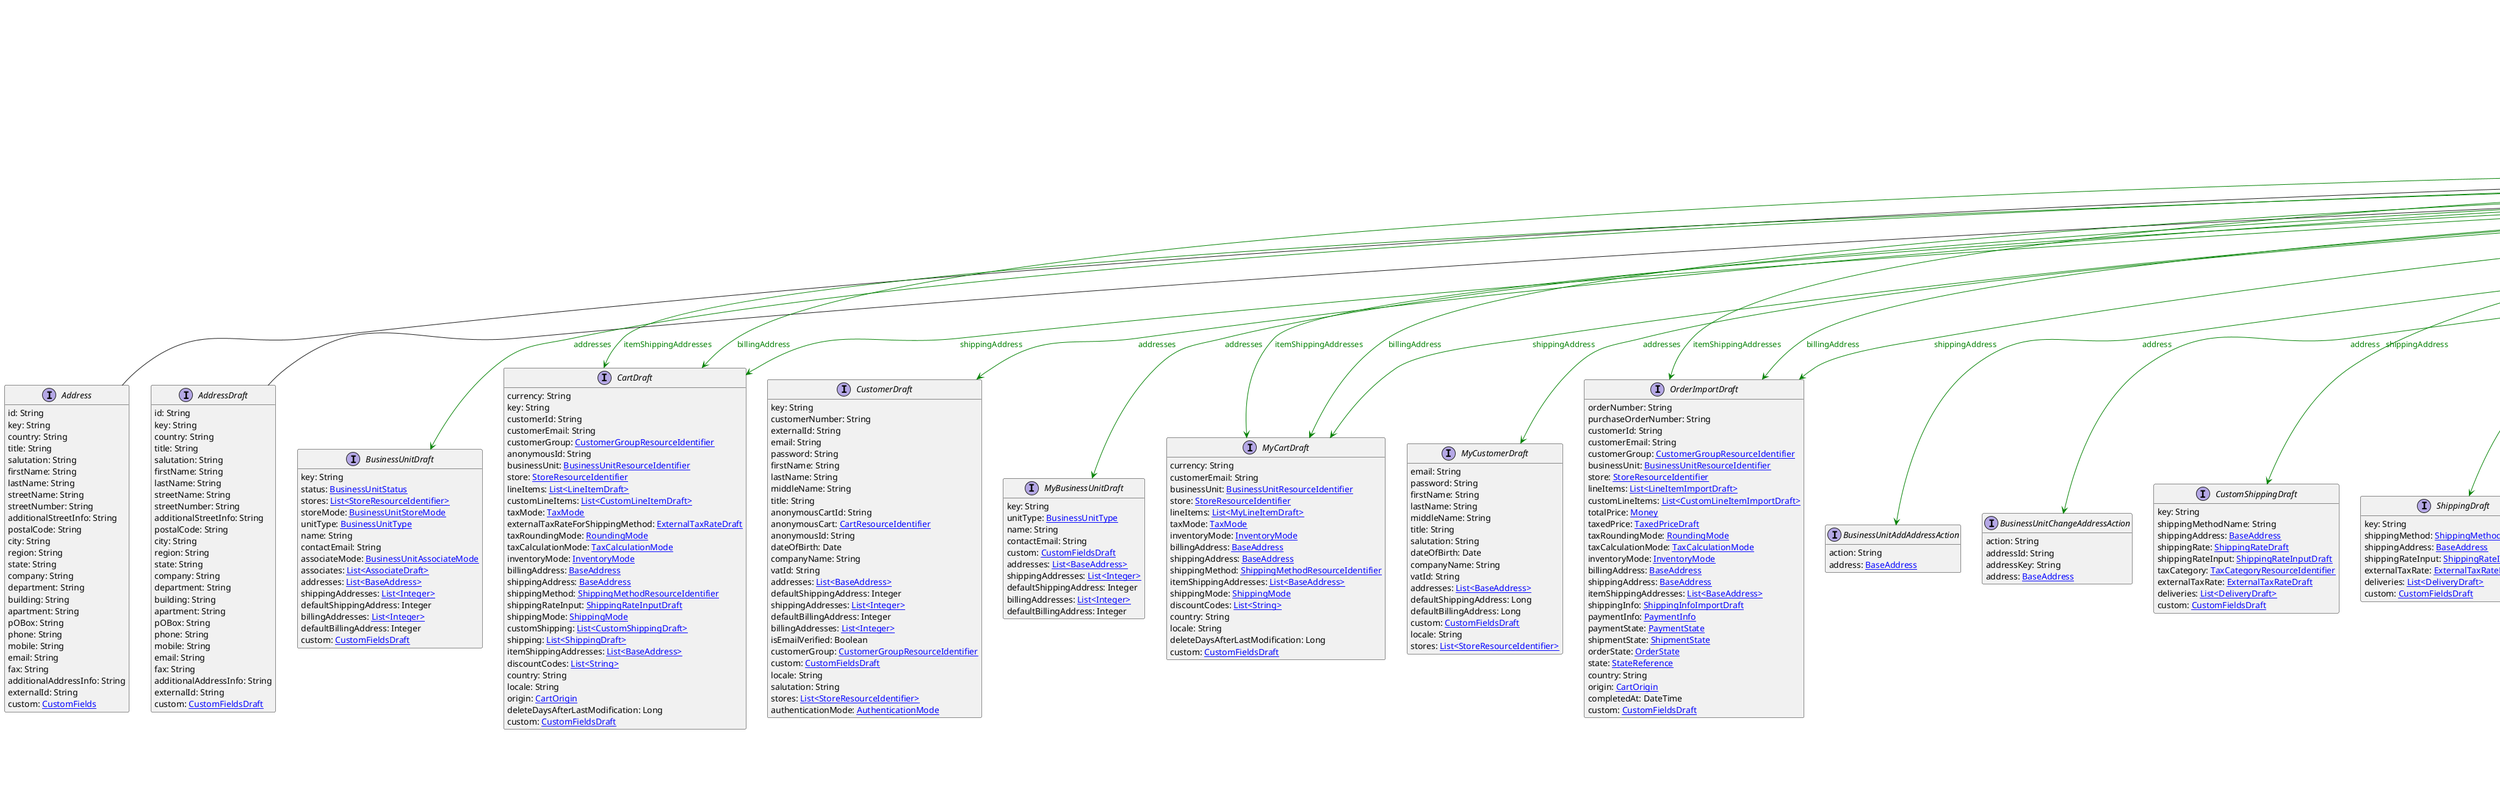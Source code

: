 @startuml

hide empty fields
hide empty methods
legend
|= |= line |
|<back:black>   </back>| inheritance |
|<back:green>   </back>| property reference |
|<back:blue>   </back>| discriminated class |
endlegend
interface BaseAddress [[BaseAddress.svg]]  {
    id: String
    key: String
    country: String
    title: String
    salutation: String
    firstName: String
    lastName: String
    streetName: String
    streetNumber: String
    additionalStreetInfo: String
    postalCode: String
    city: String
    region: String
    state: String
    company: String
    department: String
    building: String
    apartment: String
    pOBox: String
    phone: String
    mobile: String
    email: String
    fax: String
    additionalAddressInfo: String
    externalId: String
}

interface Address [[Address.svg]] extends BaseAddress {
    id: String
    key: String
    country: String
    title: String
    salutation: String
    firstName: String
    lastName: String
    streetName: String
    streetNumber: String
    additionalStreetInfo: String
    postalCode: String
    city: String
    region: String
    state: String
    company: String
    department: String
    building: String
    apartment: String
    pOBox: String
    phone: String
    mobile: String
    email: String
    fax: String
    additionalAddressInfo: String
    externalId: String
    custom: [[CustomFields.svg CustomFields]]
}
interface AddressDraft [[AddressDraft.svg]] extends BaseAddress {
    id: String
    key: String
    country: String
    title: String
    salutation: String
    firstName: String
    lastName: String
    streetName: String
    streetNumber: String
    additionalStreetInfo: String
    postalCode: String
    city: String
    region: String
    state: String
    company: String
    department: String
    building: String
    apartment: String
    pOBox: String
    phone: String
    mobile: String
    email: String
    fax: String
    additionalAddressInfo: String
    externalId: String
    custom: [[CustomFieldsDraft.svg CustomFieldsDraft]]
}

interface BusinessUnitDraft [[BusinessUnitDraft.svg]]  {
    key: String
    status: [[BusinessUnitStatus.svg BusinessUnitStatus]]
    stores: [[StoreResourceIdentifier.svg List<StoreResourceIdentifier>]]
    storeMode: [[BusinessUnitStoreMode.svg BusinessUnitStoreMode]]
    unitType: [[BusinessUnitType.svg BusinessUnitType]]
    name: String
    contactEmail: String
    associateMode: [[BusinessUnitAssociateMode.svg BusinessUnitAssociateMode]]
    associates: [[AssociateDraft.svg List<AssociateDraft>]]
    addresses: [[BaseAddress.svg List<BaseAddress>]]
    shippingAddresses: [[Integer.svg List<Integer>]]
    defaultShippingAddress: Integer
    billingAddresses: [[Integer.svg List<Integer>]]
    defaultBillingAddress: Integer
    custom: [[CustomFieldsDraft.svg CustomFieldsDraft]]
}
interface CartDraft [[CartDraft.svg]]  {
    currency: String
    key: String
    customerId: String
    customerEmail: String
    customerGroup: [[CustomerGroupResourceIdentifier.svg CustomerGroupResourceIdentifier]]
    anonymousId: String
    businessUnit: [[BusinessUnitResourceIdentifier.svg BusinessUnitResourceIdentifier]]
    store: [[StoreResourceIdentifier.svg StoreResourceIdentifier]]
    lineItems: [[LineItemDraft.svg List<LineItemDraft>]]
    customLineItems: [[CustomLineItemDraft.svg List<CustomLineItemDraft>]]
    taxMode: [[TaxMode.svg TaxMode]]
    externalTaxRateForShippingMethod: [[ExternalTaxRateDraft.svg ExternalTaxRateDraft]]
    taxRoundingMode: [[RoundingMode.svg RoundingMode]]
    taxCalculationMode: [[TaxCalculationMode.svg TaxCalculationMode]]
    inventoryMode: [[InventoryMode.svg InventoryMode]]
    billingAddress: [[BaseAddress.svg BaseAddress]]
    shippingAddress: [[BaseAddress.svg BaseAddress]]
    shippingMethod: [[ShippingMethodResourceIdentifier.svg ShippingMethodResourceIdentifier]]
    shippingRateInput: [[ShippingRateInputDraft.svg ShippingRateInputDraft]]
    shippingMode: [[ShippingMode.svg ShippingMode]]
    customShipping: [[CustomShippingDraft.svg List<CustomShippingDraft>]]
    shipping: [[ShippingDraft.svg List<ShippingDraft>]]
    itemShippingAddresses: [[BaseAddress.svg List<BaseAddress>]]
    discountCodes: [[String.svg List<String>]]
    country: String
    locale: String
    origin: [[CartOrigin.svg CartOrigin]]
    deleteDaysAfterLastModification: Long
    custom: [[CustomFieldsDraft.svg CustomFieldsDraft]]
}
interface CustomerDraft [[CustomerDraft.svg]]  {
    key: String
    customerNumber: String
    externalId: String
    email: String
    password: String
    firstName: String
    lastName: String
    middleName: String
    title: String
    anonymousCartId: String
    anonymousCart: [[CartResourceIdentifier.svg CartResourceIdentifier]]
    anonymousId: String
    dateOfBirth: Date
    companyName: String
    vatId: String
    addresses: [[BaseAddress.svg List<BaseAddress>]]
    defaultShippingAddress: Integer
    shippingAddresses: [[Integer.svg List<Integer>]]
    defaultBillingAddress: Integer
    billingAddresses: [[Integer.svg List<Integer>]]
    isEmailVerified: Boolean
    customerGroup: [[CustomerGroupResourceIdentifier.svg CustomerGroupResourceIdentifier]]
    custom: [[CustomFieldsDraft.svg CustomFieldsDraft]]
    locale: String
    salutation: String
    stores: [[StoreResourceIdentifier.svg List<StoreResourceIdentifier>]]
    authenticationMode: [[AuthenticationMode.svg AuthenticationMode]]
}
interface MyBusinessUnitDraft [[MyBusinessUnitDraft.svg]]  {
    key: String
    unitType: [[BusinessUnitType.svg BusinessUnitType]]
    name: String
    contactEmail: String
    custom: [[CustomFieldsDraft.svg CustomFieldsDraft]]
    addresses: [[BaseAddress.svg List<BaseAddress>]]
    shippingAddresses: [[Integer.svg List<Integer>]]
    defaultShippingAddress: Integer
    billingAddresses: [[Integer.svg List<Integer>]]
    defaultBillingAddress: Integer
}
interface MyCartDraft [[MyCartDraft.svg]]  {
    currency: String
    customerEmail: String
    businessUnit: [[BusinessUnitResourceIdentifier.svg BusinessUnitResourceIdentifier]]
    store: [[StoreResourceIdentifier.svg StoreResourceIdentifier]]
    lineItems: [[MyLineItemDraft.svg List<MyLineItemDraft>]]
    taxMode: [[TaxMode.svg TaxMode]]
    inventoryMode: [[InventoryMode.svg InventoryMode]]
    billingAddress: [[BaseAddress.svg BaseAddress]]
    shippingAddress: [[BaseAddress.svg BaseAddress]]
    shippingMethod: [[ShippingMethodResourceIdentifier.svg ShippingMethodResourceIdentifier]]
    itemShippingAddresses: [[BaseAddress.svg List<BaseAddress>]]
    shippingMode: [[ShippingMode.svg ShippingMode]]
    discountCodes: [[String.svg List<String>]]
    country: String
    locale: String
    deleteDaysAfterLastModification: Long
    custom: [[CustomFieldsDraft.svg CustomFieldsDraft]]
}
interface MyCustomerDraft [[MyCustomerDraft.svg]]  {
    email: String
    password: String
    firstName: String
    lastName: String
    middleName: String
    title: String
    salutation: String
    dateOfBirth: Date
    companyName: String
    vatId: String
    addresses: [[BaseAddress.svg List<BaseAddress>]]
    defaultShippingAddress: Long
    defaultBillingAddress: Long
    custom: [[CustomFieldsDraft.svg CustomFieldsDraft]]
    locale: String
    stores: [[StoreResourceIdentifier.svg List<StoreResourceIdentifier>]]
}
interface OrderImportDraft [[OrderImportDraft.svg]]  {
    orderNumber: String
    purchaseOrderNumber: String
    customerId: String
    customerEmail: String
    customerGroup: [[CustomerGroupResourceIdentifier.svg CustomerGroupResourceIdentifier]]
    businessUnit: [[BusinessUnitResourceIdentifier.svg BusinessUnitResourceIdentifier]]
    store: [[StoreResourceIdentifier.svg StoreResourceIdentifier]]
    lineItems: [[LineItemImportDraft.svg List<LineItemImportDraft>]]
    customLineItems: [[CustomLineItemImportDraft.svg List<CustomLineItemImportDraft>]]
    totalPrice: [[Money.svg Money]]
    taxedPrice: [[TaxedPriceDraft.svg TaxedPriceDraft]]
    taxRoundingMode: [[RoundingMode.svg RoundingMode]]
    taxCalculationMode: [[TaxCalculationMode.svg TaxCalculationMode]]
    inventoryMode: [[InventoryMode.svg InventoryMode]]
    billingAddress: [[BaseAddress.svg BaseAddress]]
    shippingAddress: [[BaseAddress.svg BaseAddress]]
    itemShippingAddresses: [[BaseAddress.svg List<BaseAddress>]]
    shippingInfo: [[ShippingInfoImportDraft.svg ShippingInfoImportDraft]]
    paymentInfo: [[PaymentInfo.svg PaymentInfo]]
    paymentState: [[PaymentState.svg PaymentState]]
    shipmentState: [[ShipmentState.svg ShipmentState]]
    orderState: [[OrderState.svg OrderState]]
    state: [[StateReference.svg StateReference]]
    country: String
    origin: [[CartOrigin.svg CartOrigin]]
    completedAt: DateTime
    custom: [[CustomFieldsDraft.svg CustomFieldsDraft]]
}
interface BusinessUnitAddAddressAction [[BusinessUnitAddAddressAction.svg]]  {
    action: String
    address: [[BaseAddress.svg BaseAddress]]
}
interface BusinessUnitChangeAddressAction [[BusinessUnitChangeAddressAction.svg]]  {
    action: String
    addressId: String
    addressKey: String
    address: [[BaseAddress.svg BaseAddress]]
}
interface CustomShippingDraft [[CustomShippingDraft.svg]]  {
    key: String
    shippingMethodName: String
    shippingAddress: [[BaseAddress.svg BaseAddress]]
    shippingRate: [[ShippingRateDraft.svg ShippingRateDraft]]
    shippingRateInput: [[ShippingRateInputDraft.svg ShippingRateInputDraft]]
    taxCategory: [[TaxCategoryResourceIdentifier.svg TaxCategoryResourceIdentifier]]
    externalTaxRate: [[ExternalTaxRateDraft.svg ExternalTaxRateDraft]]
    deliveries: [[DeliveryDraft.svg List<DeliveryDraft>]]
    custom: [[CustomFieldsDraft.svg CustomFieldsDraft]]
}
interface ShippingDraft [[ShippingDraft.svg]]  {
    key: String
    shippingMethod: [[ShippingMethodReference.svg ShippingMethodReference]]
    shippingAddress: [[BaseAddress.svg BaseAddress]]
    shippingRateInput: [[ShippingRateInputDraft.svg ShippingRateInputDraft]]
    externalTaxRate: [[ExternalTaxRateDraft.svg ExternalTaxRateDraft]]
    deliveries: [[DeliveryDraft.svg List<DeliveryDraft>]]
    custom: [[CustomFieldsDraft.svg CustomFieldsDraft]]
}
interface CartAddCustomShippingMethodAction [[CartAddCustomShippingMethodAction.svg]]  {
    action: String
    shippingKey: String
    shippingMethodName: String
    shippingAddress: [[BaseAddress.svg BaseAddress]]
    shippingRate: [[ShippingRateDraft.svg ShippingRateDraft]]
    shippingRateInput: [[ShippingRateInputDraft.svg ShippingRateInputDraft]]
    taxCategory: [[TaxCategoryResourceIdentifier.svg TaxCategoryResourceIdentifier]]
    externalTaxRate: [[ExternalTaxRateDraft.svg ExternalTaxRateDraft]]
    deliveries: [[DeliveryDraft.svg List<DeliveryDraft>]]
    custom: [[CustomFieldsDraft.svg CustomFieldsDraft]]
}
interface CartAddItemShippingAddressAction [[CartAddItemShippingAddressAction.svg]]  {
    action: String
    address: [[BaseAddress.svg BaseAddress]]
}
interface CartAddShippingMethodAction [[CartAddShippingMethodAction.svg]]  {
    action: String
    shippingKey: String
    shippingMethod: [[ShippingMethodResourceIdentifier.svg ShippingMethodResourceIdentifier]]
    shippingAddress: [[BaseAddress.svg BaseAddress]]
    shippingRateInput: [[ShippingRateInputDraft.svg ShippingRateInputDraft]]
    externalTaxRate: [[ExternalTaxRateDraft.svg ExternalTaxRateDraft]]
    deliveries: [[DeliveryDraft.svg List<DeliveryDraft>]]
    custom: [[CustomFieldsDraft.svg CustomFieldsDraft]]
}
interface CartSetBillingAddressAction [[CartSetBillingAddressAction.svg]]  {
    action: String
    address: [[BaseAddress.svg BaseAddress]]
}
interface CartSetShippingAddressAction [[CartSetShippingAddressAction.svg]]  {
    action: String
    address: [[BaseAddress.svg BaseAddress]]
}
interface CartUpdateItemShippingAddressAction [[CartUpdateItemShippingAddressAction.svg]]  {
    action: String
    address: [[BaseAddress.svg BaseAddress]]
}
interface ChannelDraft [[ChannelDraft.svg]]  {
    key: String
    roles: [[ChannelRoleEnum.svg List<ChannelRoleEnum>]]
    name: [[LocalizedString.svg LocalizedString]]
    description: [[LocalizedString.svg LocalizedString]]
    address: [[BaseAddress.svg BaseAddress]]
    custom: [[CustomFieldsDraft.svg CustomFieldsDraft]]
    geoLocation: [[GeoJson.svg GeoJson]]
}
interface ChannelSetAddressAction [[ChannelSetAddressAction.svg]]  {
    action: String
    address: [[BaseAddress.svg BaseAddress]]
}
interface CustomerAddAddressAction [[CustomerAddAddressAction.svg]]  {
    action: String
    address: [[BaseAddress.svg BaseAddress]]
}
interface CustomerChangeAddressAction [[CustomerChangeAddressAction.svg]]  {
    action: String
    addressId: String
    addressKey: String
    address: [[BaseAddress.svg BaseAddress]]
}
interface MyBusinessUnitAddAddressAction [[MyBusinessUnitAddAddressAction.svg]]  {
    action: String
    address: [[BaseAddress.svg BaseAddress]]
}
interface MyBusinessUnitChangeAddressAction [[MyBusinessUnitChangeAddressAction.svg]]  {
    action: String
    addressId: String
    addressKey: String
    address: [[BaseAddress.svg BaseAddress]]
}
interface MyCartAddItemShippingAddressAction [[MyCartAddItemShippingAddressAction.svg]]  {
    action: String
    address: [[BaseAddress.svg BaseAddress]]
}
interface MyCartSetBillingAddressAction [[MyCartSetBillingAddressAction.svg]]  {
    action: String
    address: [[BaseAddress.svg BaseAddress]]
}
interface MyCartSetShippingAddressAction [[MyCartSetShippingAddressAction.svg]]  {
    action: String
    address: [[BaseAddress.svg BaseAddress]]
}
interface MyCartUpdateItemShippingAddressAction [[MyCartUpdateItemShippingAddressAction.svg]]  {
    action: String
    address: [[BaseAddress.svg BaseAddress]]
}
interface MyCustomerAddAddressAction [[MyCustomerAddAddressAction.svg]]  {
    action: String
    address: [[BaseAddress.svg BaseAddress]]
}
interface MyCustomerChangeAddressAction [[MyCustomerChangeAddressAction.svg]]  {
    action: String
    addressId: String
    addressKey: String
    address: [[BaseAddress.svg BaseAddress]]
}
interface StagedOrderAddDeliveryAction [[StagedOrderAddDeliveryAction.svg]]  {
    action: String
    deliveryKey: String
    shippingKey: String
    items: [[DeliveryItem.svg List<DeliveryItem>]]
    address: [[BaseAddress.svg BaseAddress]]
    parcels: [[ParcelDraft.svg List<ParcelDraft>]]
    custom: [[CustomFieldsDraft.svg CustomFieldsDraft]]
}
interface StagedOrderAddItemShippingAddressAction [[StagedOrderAddItemShippingAddressAction.svg]]  {
    action: String
    address: [[BaseAddress.svg BaseAddress]]
}
interface StagedOrderSetBillingAddressAction [[StagedOrderSetBillingAddressAction.svg]]  {
    action: String
    address: [[BaseAddress.svg BaseAddress]]
}
interface StagedOrderSetDeliveryAddressAction [[StagedOrderSetDeliveryAddressAction.svg]]  {
    action: String
    deliveryId: String
    deliveryKey: String
    address: [[BaseAddress.svg BaseAddress]]
}
interface StagedOrderSetShippingAddressAction [[StagedOrderSetShippingAddressAction.svg]]  {
    action: String
    address: [[BaseAddress.svg BaseAddress]]
}
interface StagedOrderSetShippingAddressAndCustomShippingMethodAction [[StagedOrderSetShippingAddressAndCustomShippingMethodAction.svg]]  {
    action: String
    address: [[BaseAddress.svg BaseAddress]]
    shippingMethodName: String
    shippingRate: [[ShippingRateDraft.svg ShippingRateDraft]]
    taxCategory: [[TaxCategoryResourceIdentifier.svg TaxCategoryResourceIdentifier]]
    externalTaxRate: [[ExternalTaxRateDraft.svg ExternalTaxRateDraft]]
}
interface StagedOrderSetShippingAddressAndShippingMethodAction [[StagedOrderSetShippingAddressAndShippingMethodAction.svg]]  {
    action: String
    address: [[BaseAddress.svg BaseAddress]]
    shippingMethod: [[ShippingMethodResourceIdentifier.svg ShippingMethodResourceIdentifier]]
    externalTaxRate: [[ExternalTaxRateDraft.svg ExternalTaxRateDraft]]
}
interface StagedOrderUpdateItemShippingAddressAction [[StagedOrderUpdateItemShippingAddressAction.svg]]  {
    action: String
    address: [[BaseAddress.svg BaseAddress]]
}
interface OrderAddDeliveryAction [[OrderAddDeliveryAction.svg]]  {
    action: String
    deliveryKey: String
    shippingKey: String
    items: [[DeliveryItem.svg List<DeliveryItem>]]
    address: [[BaseAddress.svg BaseAddress]]
    parcels: [[ParcelDraft.svg List<ParcelDraft>]]
    custom: [[CustomFieldsDraft.svg CustomFieldsDraft]]
}
interface OrderAddItemShippingAddressAction [[OrderAddItemShippingAddressAction.svg]]  {
    action: String
    address: [[BaseAddress.svg BaseAddress]]
}
interface OrderSetBillingAddressAction [[OrderSetBillingAddressAction.svg]]  {
    action: String
    address: [[BaseAddress.svg BaseAddress]]
}
interface OrderSetDeliveryAddressAction [[OrderSetDeliveryAddressAction.svg]]  {
    action: String
    deliveryId: String
    deliveryKey: String
    address: [[BaseAddress.svg BaseAddress]]
}
interface OrderSetShippingAddressAction [[OrderSetShippingAddressAction.svg]]  {
    action: String
    address: [[BaseAddress.svg BaseAddress]]
}
interface OrderUpdateItemShippingAddressAction [[OrderUpdateItemShippingAddressAction.svg]]  {
    action: String
    address: [[BaseAddress.svg BaseAddress]]
}

BaseAddress --> BusinessUnitDraft #green;text:green : "addresses"
BaseAddress --> CartDraft #green;text:green : "itemShippingAddresses"
BaseAddress --> CustomerDraft #green;text:green : "addresses"
BaseAddress --> MyBusinessUnitDraft #green;text:green : "addresses"
BaseAddress --> MyCartDraft #green;text:green : "itemShippingAddresses"
BaseAddress --> MyCustomerDraft #green;text:green : "addresses"
BaseAddress --> OrderImportDraft #green;text:green : "itemShippingAddresses"
BaseAddress --> BusinessUnitAddAddressAction #green;text:green : "address"
BaseAddress --> BusinessUnitChangeAddressAction #green;text:green : "address"
BaseAddress --> CartDraft #green;text:green : "billingAddress"
BaseAddress --> CartDraft #green;text:green : "shippingAddress"
BaseAddress --> CustomShippingDraft #green;text:green : "shippingAddress"
BaseAddress --> ShippingDraft #green;text:green : "shippingAddress"
BaseAddress --> CartAddCustomShippingMethodAction #green;text:green : "shippingAddress"
BaseAddress --> CartAddItemShippingAddressAction #green;text:green : "address"
BaseAddress --> CartAddShippingMethodAction #green;text:green : "shippingAddress"
BaseAddress --> CartSetBillingAddressAction #green;text:green : "address"
BaseAddress --> CartSetShippingAddressAction #green;text:green : "address"
BaseAddress --> CartUpdateItemShippingAddressAction #green;text:green : "address"
BaseAddress --> ChannelDraft #green;text:green : "address"
BaseAddress --> ChannelSetAddressAction #green;text:green : "address"
BaseAddress --> CustomerAddAddressAction #green;text:green : "address"
BaseAddress --> CustomerChangeAddressAction #green;text:green : "address"
BaseAddress --> MyCartDraft #green;text:green : "billingAddress"
BaseAddress --> MyCartDraft #green;text:green : "shippingAddress"
BaseAddress --> MyBusinessUnitAddAddressAction #green;text:green : "address"
BaseAddress --> MyBusinessUnitChangeAddressAction #green;text:green : "address"
BaseAddress --> MyCartAddItemShippingAddressAction #green;text:green : "address"
BaseAddress --> MyCartSetBillingAddressAction #green;text:green : "address"
BaseAddress --> MyCartSetShippingAddressAction #green;text:green : "address"
BaseAddress --> MyCartUpdateItemShippingAddressAction #green;text:green : "address"
BaseAddress --> MyCustomerAddAddressAction #green;text:green : "address"
BaseAddress --> MyCustomerChangeAddressAction #green;text:green : "address"
BaseAddress --> StagedOrderAddDeliveryAction #green;text:green : "address"
BaseAddress --> StagedOrderAddItemShippingAddressAction #green;text:green : "address"
BaseAddress --> StagedOrderSetBillingAddressAction #green;text:green : "address"
BaseAddress --> StagedOrderSetDeliveryAddressAction #green;text:green : "address"
BaseAddress --> StagedOrderSetShippingAddressAction #green;text:green : "address"
BaseAddress --> StagedOrderSetShippingAddressAndCustomShippingMethodAction #green;text:green : "address"
BaseAddress --> StagedOrderSetShippingAddressAndShippingMethodAction #green;text:green : "address"
BaseAddress --> StagedOrderUpdateItemShippingAddressAction #green;text:green : "address"
BaseAddress --> OrderImportDraft #green;text:green : "billingAddress"
BaseAddress --> OrderImportDraft #green;text:green : "shippingAddress"
BaseAddress --> OrderAddDeliveryAction #green;text:green : "address"
BaseAddress --> OrderAddItemShippingAddressAction #green;text:green : "address"
BaseAddress --> OrderSetBillingAddressAction #green;text:green : "address"
BaseAddress --> OrderSetDeliveryAddressAction #green;text:green : "address"
BaseAddress --> OrderSetShippingAddressAction #green;text:green : "address"
BaseAddress --> OrderUpdateItemShippingAddressAction #green;text:green : "address"
@enduml
